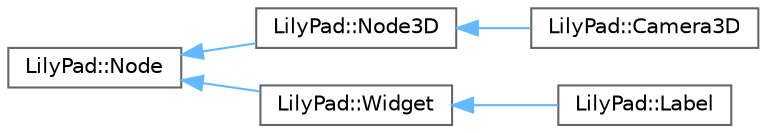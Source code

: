 digraph "Graphical Class Hierarchy"
{
 // LATEX_PDF_SIZE
  bgcolor="transparent";
  edge [fontname=Helvetica,fontsize=10,labelfontname=Helvetica,labelfontsize=10];
  node [fontname=Helvetica,fontsize=10,shape=box,height=0.2,width=0.4];
  rankdir="LR";
  Node0 [id="Node000000",label="LilyPad::Node",height=0.2,width=0.4,color="grey40", fillcolor="white", style="filled",URL="$classLilyPad_1_1Node.html",tooltip=" "];
  Node0 -> Node1 [id="edge3_Node000000_Node000001",dir="back",color="steelblue1",style="solid",tooltip=" "];
  Node1 [id="Node000001",label="LilyPad::Node3D",height=0.2,width=0.4,color="grey40", fillcolor="white", style="filled",URL="$classLilyPad_1_1Node3D.html",tooltip=" "];
  Node1 -> Node2 [id="edge4_Node000001_Node000002",dir="back",color="steelblue1",style="solid",tooltip=" "];
  Node2 [id="Node000002",label="LilyPad::Camera3D",height=0.2,width=0.4,color="grey40", fillcolor="white", style="filled",URL="$classLilyPad_1_1Camera3D.html",tooltip=" "];
  Node0 -> Node3 [id="edge5_Node000000_Node000003",dir="back",color="steelblue1",style="solid",tooltip=" "];
  Node3 [id="Node000003",label="LilyPad::Widget",height=0.2,width=0.4,color="grey40", fillcolor="white", style="filled",URL="$classLilyPad_1_1Widget.html",tooltip=" "];
  Node3 -> Node4 [id="edge6_Node000003_Node000004",dir="back",color="steelblue1",style="solid",tooltip=" "];
  Node4 [id="Node000004",label="LilyPad::Label",height=0.2,width=0.4,color="grey40", fillcolor="white", style="filled",URL="$classLilyPad_1_1Label.html",tooltip=" "];
}
